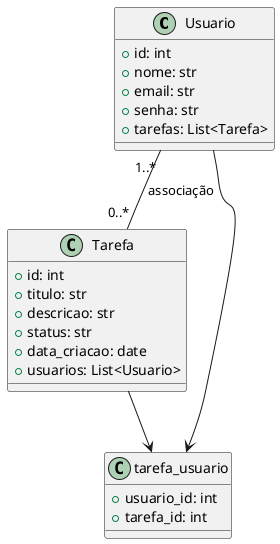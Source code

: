 @startuml classes

class Usuario {
    +id: int
    +nome: str
    +email: str
    +senha: str
    +tarefas: List<Tarefa>
}

class Tarefa {
    +id: int
    +titulo: str
    +descricao: str
    +status: str
    +data_criacao: date
    +usuarios: List<Usuario>
}

class tarefa_usuario {
    +usuario_id: int
    +tarefa_id: int
}

Usuario "1..*" -- "0..*" Tarefa : associação
Usuario --> tarefa_usuario
Tarefa --> tarefa_usuario

@enduml
